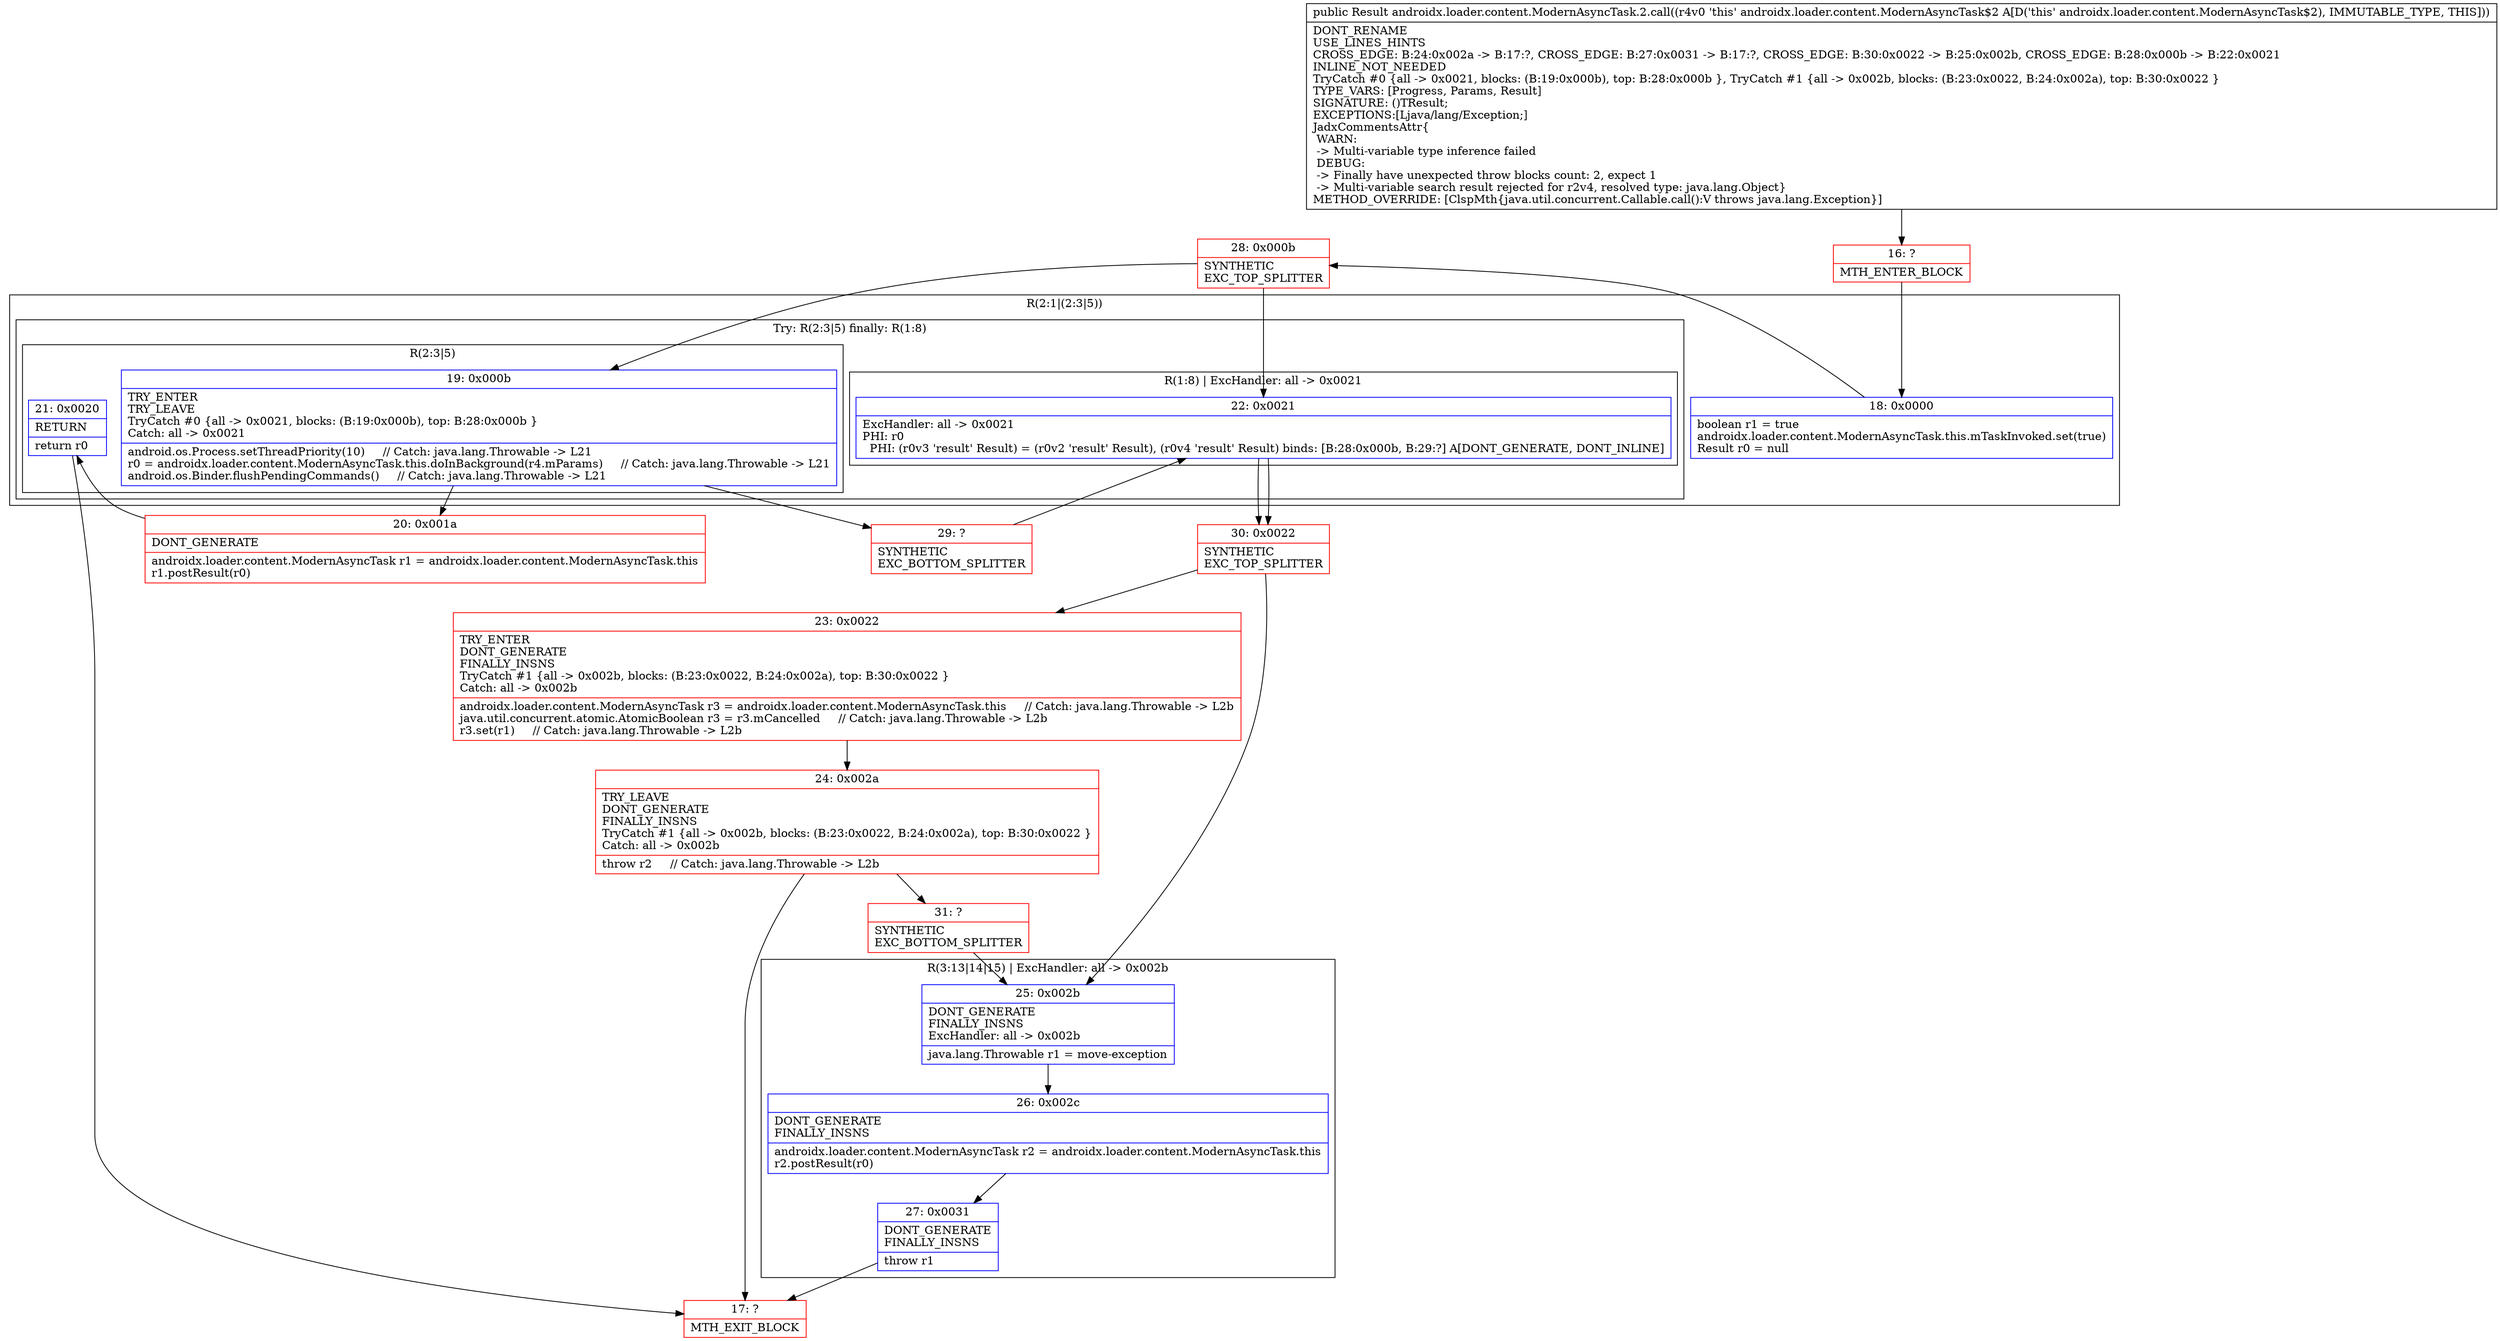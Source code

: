 digraph "CFG forandroidx.loader.content.ModernAsyncTask.2.call()Ljava\/lang\/Object;" {
subgraph cluster_Region_1729615612 {
label = "R(2:1|(2:3|5))";
node [shape=record,color=blue];
Node_18 [shape=record,label="{18\:\ 0x0000|boolean r1 = true\landroidx.loader.content.ModernAsyncTask.this.mTaskInvoked.set(true)\lResult r0 = null\l}"];
subgraph cluster_TryCatchRegion_1970386629 {
label = "Try: R(2:3|5) finally: R(1:8)";
node [shape=record,color=blue];
subgraph cluster_Region_365939595 {
label = "R(2:3|5)";
node [shape=record,color=blue];
Node_19 [shape=record,label="{19\:\ 0x000b|TRY_ENTER\lTRY_LEAVE\lTryCatch #0 \{all \-\> 0x0021, blocks: (B:19:0x000b), top: B:28:0x000b \}\lCatch: all \-\> 0x0021\l|android.os.Process.setThreadPriority(10)     \/\/ Catch: java.lang.Throwable \-\> L21\lr0 = androidx.loader.content.ModernAsyncTask.this.doInBackground(r4.mParams)     \/\/ Catch: java.lang.Throwable \-\> L21\landroid.os.Binder.flushPendingCommands()     \/\/ Catch: java.lang.Throwable \-\> L21\l}"];
Node_21 [shape=record,label="{21\:\ 0x0020|RETURN\l|return r0\l}"];
}
subgraph cluster_Region_661015679 {
label = "R(1:8) | ExcHandler: all \-\> 0x0021\l";
node [shape=record,color=blue];
Node_22 [shape=record,label="{22\:\ 0x0021|ExcHandler: all \-\> 0x0021\lPHI: r0 \l  PHI: (r0v3 'result' Result) = (r0v2 'result' Result), (r0v4 'result' Result) binds: [B:28:0x000b, B:29:?] A[DONT_GENERATE, DONT_INLINE]\l}"];
}
}
}
subgraph cluster_Region_661015679 {
label = "R(1:8) | ExcHandler: all \-\> 0x0021\l";
node [shape=record,color=blue];
Node_22 [shape=record,label="{22\:\ 0x0021|ExcHandler: all \-\> 0x0021\lPHI: r0 \l  PHI: (r0v3 'result' Result) = (r0v2 'result' Result), (r0v4 'result' Result) binds: [B:28:0x000b, B:29:?] A[DONT_GENERATE, DONT_INLINE]\l}"];
}
subgraph cluster_Region_523018334 {
label = "R(3:13|14|15) | ExcHandler: all \-\> 0x002b\l";
node [shape=record,color=blue];
Node_25 [shape=record,label="{25\:\ 0x002b|DONT_GENERATE\lFINALLY_INSNS\lExcHandler: all \-\> 0x002b\l|java.lang.Throwable r1 = move\-exception\l}"];
Node_26 [shape=record,label="{26\:\ 0x002c|DONT_GENERATE\lFINALLY_INSNS\l|androidx.loader.content.ModernAsyncTask r2 = androidx.loader.content.ModernAsyncTask.this\lr2.postResult(r0)\l}"];
Node_27 [shape=record,label="{27\:\ 0x0031|DONT_GENERATE\lFINALLY_INSNS\l|throw r1\l}"];
}
Node_16 [shape=record,color=red,label="{16\:\ ?|MTH_ENTER_BLOCK\l}"];
Node_28 [shape=record,color=red,label="{28\:\ 0x000b|SYNTHETIC\lEXC_TOP_SPLITTER\l}"];
Node_20 [shape=record,color=red,label="{20\:\ 0x001a|DONT_GENERATE\l|androidx.loader.content.ModernAsyncTask r1 = androidx.loader.content.ModernAsyncTask.this\lr1.postResult(r0)\l}"];
Node_17 [shape=record,color=red,label="{17\:\ ?|MTH_EXIT_BLOCK\l}"];
Node_29 [shape=record,color=red,label="{29\:\ ?|SYNTHETIC\lEXC_BOTTOM_SPLITTER\l}"];
Node_30 [shape=record,color=red,label="{30\:\ 0x0022|SYNTHETIC\lEXC_TOP_SPLITTER\l}"];
Node_23 [shape=record,color=red,label="{23\:\ 0x0022|TRY_ENTER\lDONT_GENERATE\lFINALLY_INSNS\lTryCatch #1 \{all \-\> 0x002b, blocks: (B:23:0x0022, B:24:0x002a), top: B:30:0x0022 \}\lCatch: all \-\> 0x002b\l|androidx.loader.content.ModernAsyncTask r3 = androidx.loader.content.ModernAsyncTask.this     \/\/ Catch: java.lang.Throwable \-\> L2b\ljava.util.concurrent.atomic.AtomicBoolean r3 = r3.mCancelled     \/\/ Catch: java.lang.Throwable \-\> L2b\lr3.set(r1)     \/\/ Catch: java.lang.Throwable \-\> L2b\l}"];
Node_24 [shape=record,color=red,label="{24\:\ 0x002a|TRY_LEAVE\lDONT_GENERATE\lFINALLY_INSNS\lTryCatch #1 \{all \-\> 0x002b, blocks: (B:23:0x0022, B:24:0x002a), top: B:30:0x0022 \}\lCatch: all \-\> 0x002b\l|throw r2     \/\/ Catch: java.lang.Throwable \-\> L2b\l}"];
Node_31 [shape=record,color=red,label="{31\:\ ?|SYNTHETIC\lEXC_BOTTOM_SPLITTER\l}"];
MethodNode[shape=record,label="{public Result androidx.loader.content.ModernAsyncTask.2.call((r4v0 'this' androidx.loader.content.ModernAsyncTask$2 A[D('this' androidx.loader.content.ModernAsyncTask$2), IMMUTABLE_TYPE, THIS]))  | DONT_RENAME\lUSE_LINES_HINTS\lCROSS_EDGE: B:24:0x002a \-\> B:17:?, CROSS_EDGE: B:27:0x0031 \-\> B:17:?, CROSS_EDGE: B:30:0x0022 \-\> B:25:0x002b, CROSS_EDGE: B:28:0x000b \-\> B:22:0x0021\lINLINE_NOT_NEEDED\lTryCatch #0 \{all \-\> 0x0021, blocks: (B:19:0x000b), top: B:28:0x000b \}, TryCatch #1 \{all \-\> 0x002b, blocks: (B:23:0x0022, B:24:0x002a), top: B:30:0x0022 \}\lTYPE_VARS: [Progress, Params, Result]\lSIGNATURE: ()TResult;\lEXCEPTIONS:[Ljava\/lang\/Exception;]\lJadxCommentsAttr\{\l WARN: \l \-\> Multi\-variable type inference failed\l DEBUG: \l \-\> Finally have unexpected throw blocks count: 2, expect 1\l \-\> Multi\-variable search result rejected for r2v4, resolved type: java.lang.Object\}\lMETHOD_OVERRIDE: [ClspMth\{java.util.concurrent.Callable.call():V throws java.lang.Exception\}]\l}"];
MethodNode -> Node_16;Node_18 -> Node_28;
Node_19 -> Node_20;
Node_19 -> Node_29;
Node_21 -> Node_17;
Node_22 -> Node_30;
Node_22 -> Node_30;
Node_25 -> Node_26;
Node_26 -> Node_27;
Node_27 -> Node_17;
Node_16 -> Node_18;
Node_28 -> Node_19;
Node_28 -> Node_22;
Node_20 -> Node_21;
Node_29 -> Node_22;
Node_30 -> Node_23;
Node_30 -> Node_25;
Node_23 -> Node_24;
Node_24 -> Node_17;
Node_24 -> Node_31;
Node_31 -> Node_25;
}

